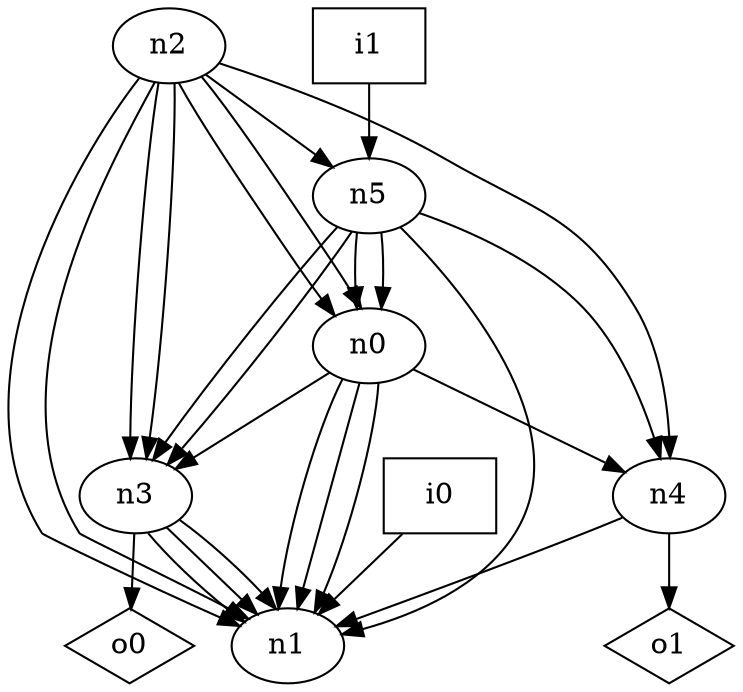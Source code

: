 digraph G {
n0 [label="n0"];
n1 [label="n1"];
n2 [label="n2"];
n3 [label="n3"];
n4 [label="n4"];
n5 [label="n5"];
n6 [label="i0",shape="box"];
n7 [label="i1",shape="box"];
n8 [label="o0",shape="diamond"];
n9 [label="o1",shape="diamond"];
n0 -> n1
n0 -> n1
n0 -> n1
n0 -> n3
n0 -> n4
n2 -> n0
n2 -> n0
n2 -> n1
n2 -> n1
n2 -> n3
n2 -> n3
n2 -> n4
n2 -> n5
n3 -> n1
n3 -> n1
n3 -> n1
n3 -> n8
n4 -> n1
n4 -> n9
n5 -> n0
n5 -> n0
n5 -> n1
n5 -> n3
n5 -> n3
n5 -> n4
n6 -> n1
n7 -> n5
}